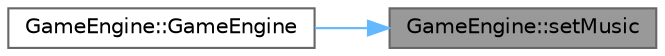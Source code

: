 digraph "GameEngine::setMusic"
{
 // LATEX_PDF_SIZE
  bgcolor="transparent";
  edge [fontname=Helvetica,fontsize=10,labelfontname=Helvetica,labelfontsize=10];
  node [fontname=Helvetica,fontsize=10,shape=box,height=0.2,width=0.4];
  rankdir="RL";
  Node1 [id="Node000001",label="GameEngine::setMusic",height=0.2,width=0.4,color="gray40", fillcolor="grey60", style="filled", fontcolor="black",tooltip=" "];
  Node1 -> Node2 [id="edge2_Node000001_Node000002",dir="back",color="steelblue1",style="solid",tooltip=" "];
  Node2 [id="Node000002",label="GameEngine::GameEngine",height=0.2,width=0.4,color="grey40", fillcolor="white", style="filled",URL="$class_game_engine.html#abe812095783a1aa3ddcbee5480daef74",tooltip="constructor that receives the path of the config and the assets"];
}

